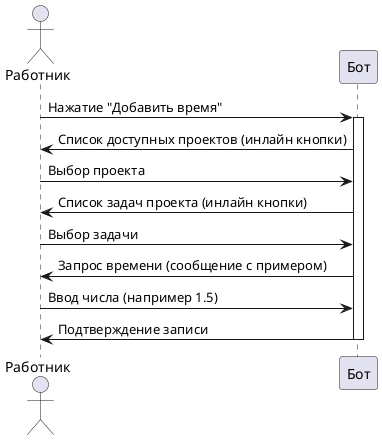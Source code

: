 @startuml
actor Работник
participant "Бот" as Bot

Работник -> Bot: Нажатие "Добавить время"
activate Bot
Bot -> Работник: Список доступных проектов (инлайн кнопки)
Работник -> Bot: Выбор проекта
Bot -> Работник: Список задач проекта (инлайн кнопки)
Работник -> Bot: Выбор задачи
Bot -> Работник: Запрос времени (сообщение с примером)
Работник -> Bot: Ввод числа (например 1.5)
Bot -> Работник: Подтверждение записи
deactivate Bot
@enduml